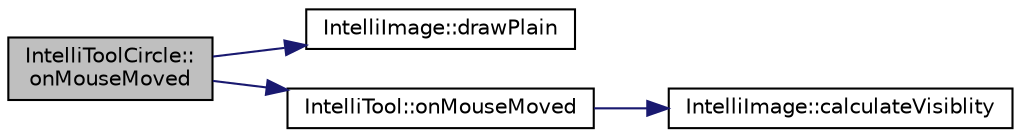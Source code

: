 digraph "IntelliToolCircle::onMouseMoved"
{
 // LATEX_PDF_SIZE
  edge [fontname="Helvetica",fontsize="10",labelfontname="Helvetica",labelfontsize="10"];
  node [fontname="Helvetica",fontsize="10",shape=record];
  rankdir="LR";
  Node1 [label="IntelliToolCircle::\lonMouseMoved",height=0.2,width=0.4,color="black", fillcolor="grey75", style="filled", fontcolor="black",tooltip="A function managing the mouse moved event. Draws a circle with radius of eulerian norm of mouse posit..."];
  Node1 -> Node2 [color="midnightblue",fontsize="10",style="solid",fontname="Helvetica"];
  Node2 [label="IntelliImage::drawPlain",height=0.2,width=0.4,color="black", fillcolor="white", style="filled",URL="$class_intelli_image.html#a6be622810dc2bc756054bb5769becb06",tooltip="A function that clears the whole image in a given Color."];
  Node1 -> Node3 [color="midnightblue",fontsize="10",style="solid",fontname="Helvetica"];
  Node3 [label="IntelliTool::onMouseMoved",height=0.2,width=0.4,color="black", fillcolor="white", style="filled",URL="$class_intelli_tool.html#ac10e20414cd8855a2f9b103fb6408639",tooltip="A function managing the mouse moved event. Call this in child classes!"];
  Node3 -> Node4 [color="midnightblue",fontsize="10",style="solid",fontname="Helvetica"];
  Node4 [label="IntelliImage::calculateVisiblity",height=0.2,width=0.4,color="black", fillcolor="white", style="filled",URL="$class_intelli_image.html#aebbced93f4744fad81b7f141b21f4ab2",tooltip="An abstract function that calculates the visiblity of the Image data if needed."];
}
